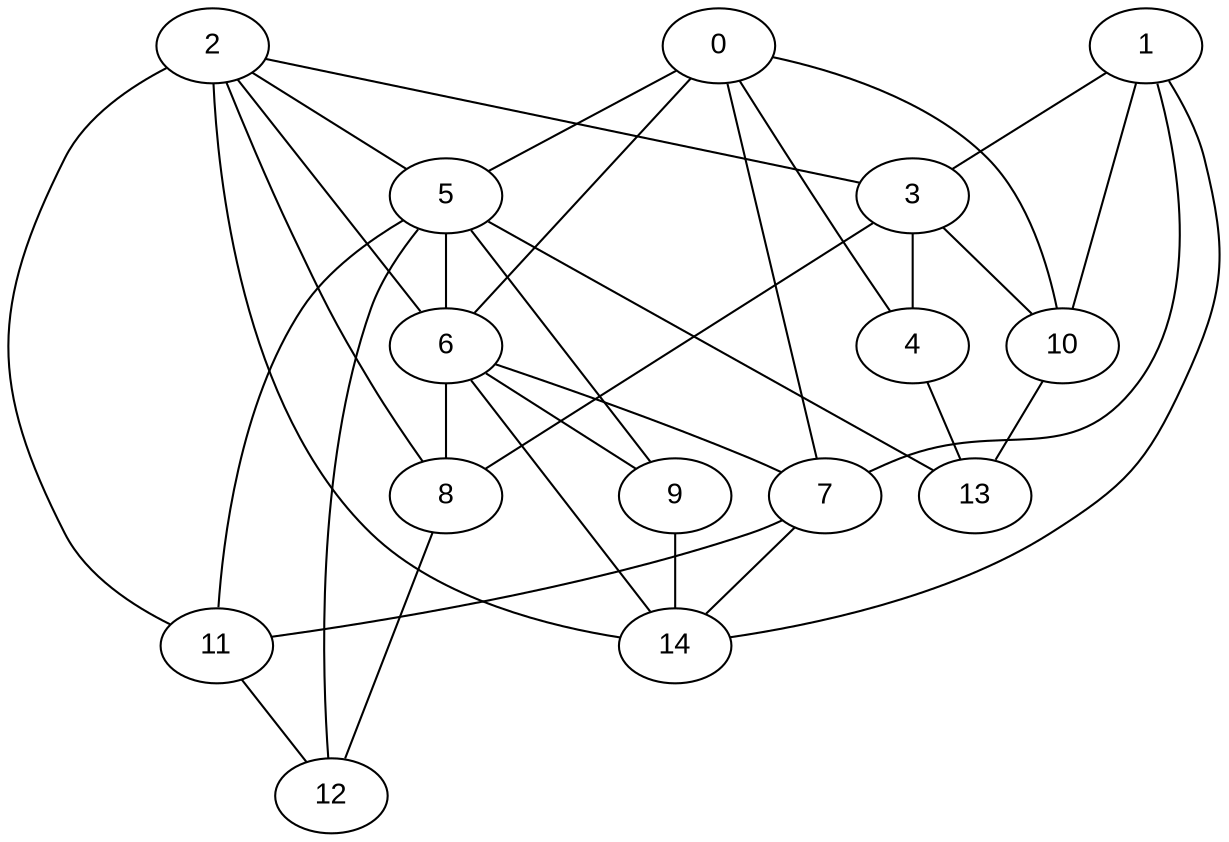 graph InitialGraph {
  node [style=filled, fillcolor=white, fontname="Arial"];
  0;
  1;
  2;
  3;
  4;
  5;
  6;
  7;
  8;
  9;
  10;
  11;
  12;
  13;
  14;
  0 -- 4;
  0 -- 5;
  0 -- 6;
  0 -- 7;
  0 -- 10;
  1 -- 3;
  1 -- 7;
  1 -- 10;
  1 -- 14;
  2 -- 3;
  2 -- 5;
  2 -- 6;
  2 -- 8;
  2 -- 11;
  2 -- 14;
  3 -- 4;
  3 -- 8;
  3 -- 10;
  4 -- 13;
  5 -- 6;
  5 -- 9;
  5 -- 11;
  5 -- 12;
  5 -- 13;
  6 -- 7;
  6 -- 8;
  6 -- 9;
  6 -- 14;
  7 -- 11;
  7 -- 14;
  8 -- 12;
  9 -- 14;
  10 -- 13;
  11 -- 12;
}
